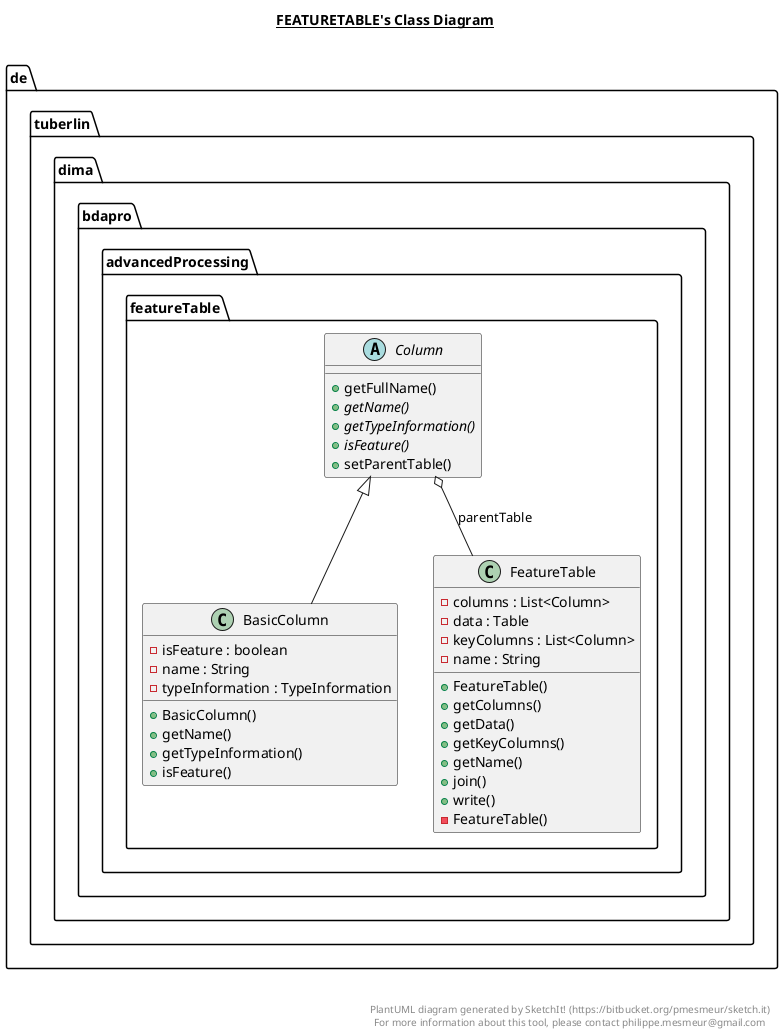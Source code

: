 @startuml

title __FEATURETABLE's Class Diagram__\n

  namespace de.tuberlin.dima.bdapro.advancedProcessing {
    namespace featureTable {
      class de.tuberlin.dima.bdapro.advancedProcessing.featureTable.BasicColumn {
          - isFeature : boolean
          - name : String
          - typeInformation : TypeInformation
          + BasicColumn()
          + getName()
          + getTypeInformation()
          + isFeature()
      }
    }
  }
  

  namespace de.tuberlin.dima.bdapro.advancedProcessing {
    namespace featureTable {
      abstract class de.tuberlin.dima.bdapro.advancedProcessing.featureTable.Column {
          + getFullName()
          {abstract} + getName()
          {abstract} + getTypeInformation()
          {abstract} + isFeature()
          + setParentTable()
      }
    }
  }
  

  namespace de.tuberlin.dima.bdapro.advancedProcessing {
    namespace featureTable {
      class de.tuberlin.dima.bdapro.advancedProcessing.featureTable.FeatureTable {
          - columns : List<Column>
          - data : Table
          - keyColumns : List<Column>
          - name : String
          + FeatureTable()
          + getColumns()
          + getData()
          + getKeyColumns()
          + getName()
          + join()
          + write()
          - FeatureTable()
      }
    }
  }
  

  de.tuberlin.dima.bdapro.advancedProcessing.featureTable.BasicColumn -up-|> de.tuberlin.dima.bdapro.advancedProcessing.featureTable.Column
  de.tuberlin.dima.bdapro.advancedProcessing.featureTable.Column o-- de.tuberlin.dima.bdapro.advancedProcessing.featureTable.FeatureTable : parentTable


right footer


PlantUML diagram generated by SketchIt! (https://bitbucket.org/pmesmeur/sketch.it)
For more information about this tool, please contact philippe.mesmeur@gmail.com
endfooter

@enduml
